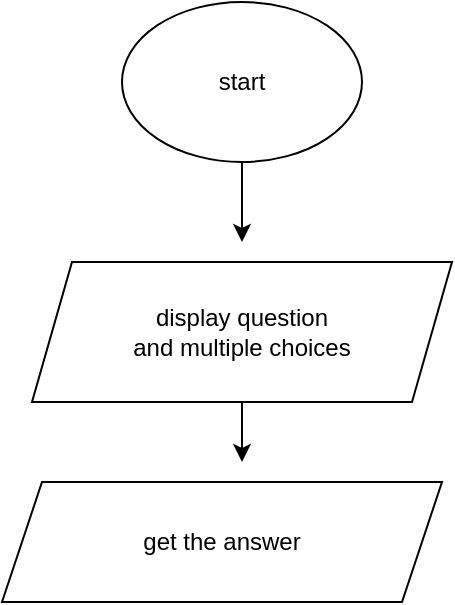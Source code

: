 <mxfile>
    <diagram id="7jxRak9jioWty2EBE-6Q" name="Page-1">
        <mxGraphModel dx="1118" dy="790" grid="1" gridSize="10" guides="1" tooltips="1" connect="1" arrows="1" fold="1" page="1" pageScale="1" pageWidth="850" pageHeight="1100" math="0" shadow="0">
            <root>
                <mxCell id="0"/>
                <mxCell id="1" parent="0"/>
                <mxCell id="dTTT2vmocmiuKvxpSGBD-1" value="start" style="ellipse;whiteSpace=wrap;html=1;" parent="1" vertex="1">
                    <mxGeometry x="360" y="10" width="120" height="80" as="geometry"/>
                </mxCell>
                <mxCell id="4" value="" style="edgeStyle=none;html=1;" parent="1" source="dTTT2vmocmiuKvxpSGBD-2" edge="1">
                    <mxGeometry relative="1" as="geometry">
                        <mxPoint x="420" y="240" as="targetPoint"/>
                        <Array as="points">
                            <mxPoint x="420" y="230"/>
                        </Array>
                    </mxGeometry>
                </mxCell>
                <mxCell id="dTTT2vmocmiuKvxpSGBD-2" value="display question&lt;br&gt;and multiple choices" style="shape=parallelogram;perimeter=parallelogramPerimeter;whiteSpace=wrap;html=1;fixedSize=1;" parent="1" vertex="1">
                    <mxGeometry x="315" y="140" width="210" height="70" as="geometry"/>
                </mxCell>
                <mxCell id="2" value="" style="endArrow=classic;html=1;" parent="1" source="dTTT2vmocmiuKvxpSGBD-1" edge="1">
                    <mxGeometry width="50" height="50" relative="1" as="geometry">
                        <mxPoint x="400" y="140" as="sourcePoint"/>
                        <mxPoint x="420" y="130" as="targetPoint"/>
                        <Array as="points"/>
                    </mxGeometry>
                </mxCell>
                <mxCell id="7" value="get the answer" style="shape=parallelogram;perimeter=parallelogramPerimeter;whiteSpace=wrap;html=1;fixedSize=1;" vertex="1" parent="1">
                    <mxGeometry x="300" y="250" width="220" height="60" as="geometry"/>
                </mxCell>
            </root>
        </mxGraphModel>
    </diagram>
</mxfile>